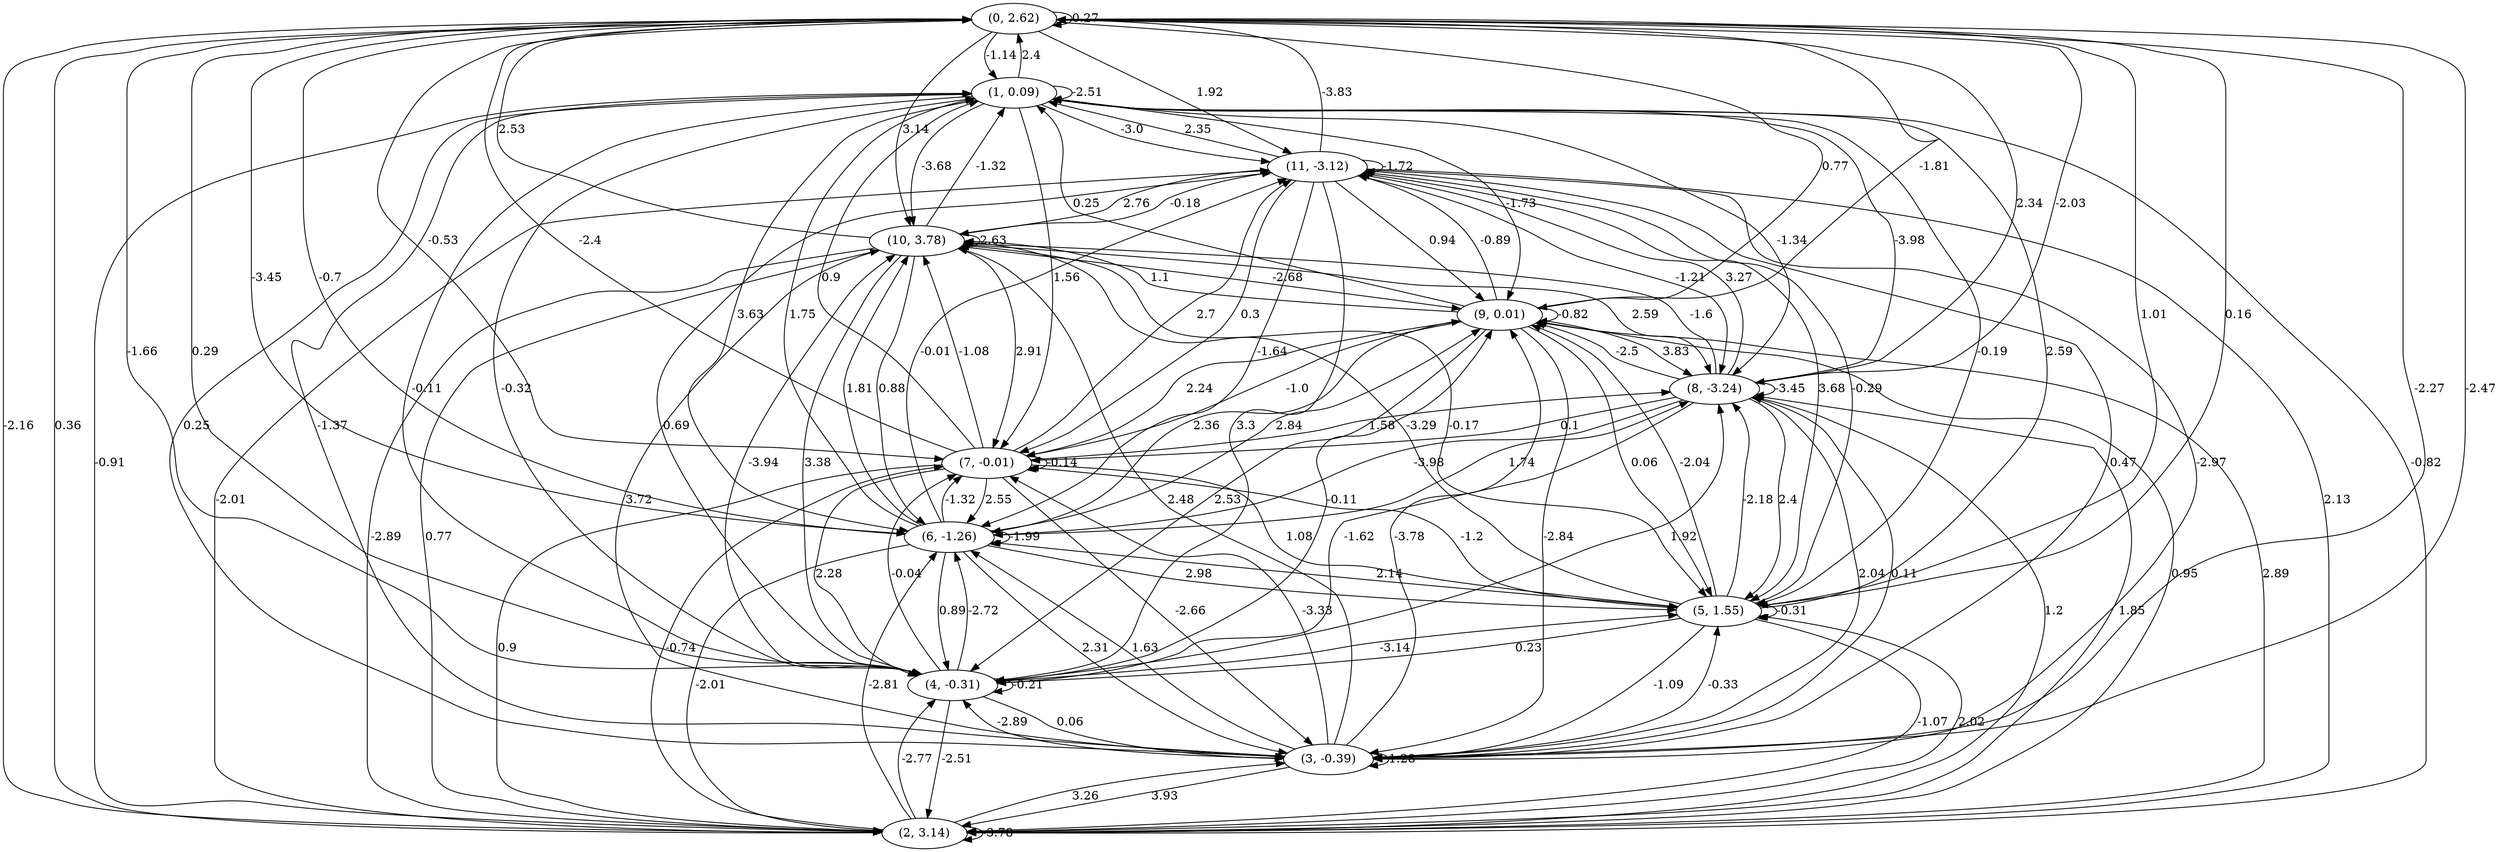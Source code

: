 digraph {
    0 [ label = "(0, 2.62)" ]
    1 [ label = "(1, 0.09)" ]
    2 [ label = "(2, 3.14)" ]
    3 [ label = "(3, -0.39)" ]
    4 [ label = "(4, -0.31)" ]
    5 [ label = "(5, 1.55)" ]
    6 [ label = "(6, -1.26)" ]
    7 [ label = "(7, -0.01)" ]
    8 [ label = "(8, -3.24)" ]
    9 [ label = "(9, 0.01)" ]
    10 [ label = "(10, 3.78)" ]
    11 [ label = "(11, -3.12)" ]
    0 -> 0 [ label = "0.27" ]
    1 -> 1 [ label = "-2.51" ]
    2 -> 2 [ label = "-3.78" ]
    3 -> 3 [ label = "1.28" ]
    4 -> 4 [ label = "-0.21" ]
    5 -> 5 [ label = "-0.31" ]
    6 -> 6 [ label = "-1.99" ]
    7 -> 7 [ label = "-0.14" ]
    8 -> 8 [ label = "-3.45" ]
    9 -> 9 [ label = "-0.82" ]
    10 -> 10 [ label = "2.63" ]
    11 -> 11 [ label = "-1.72" ]
    1 -> 0 [ label = "2.4" ]
    2 -> 0 [ label = "0.36" ]
    3 -> 0 [ label = "-2.47" ]
    4 -> 0 [ label = "0.29" ]
    5 -> 0 [ label = "0.16" ]
    6 -> 0 [ label = "-0.7" ]
    7 -> 0 [ label = "-2.4" ]
    8 -> 0 [ label = "-2.03" ]
    9 -> 0 [ label = "-1.81" ]
    10 -> 0 [ label = "2.53" ]
    11 -> 0 [ label = "-3.83" ]
    0 -> 1 [ label = "-1.14" ]
    2 -> 1 [ label = "-0.91" ]
    3 -> 1 [ label = "-1.37" ]
    4 -> 1 [ label = "-0.32" ]
    5 -> 1 [ label = "2.59" ]
    6 -> 1 [ label = "1.75" ]
    7 -> 1 [ label = "0.9" ]
    8 -> 1 [ label = "-3.98" ]
    9 -> 1 [ label = "0.25" ]
    10 -> 1 [ label = "-1.32" ]
    11 -> 1 [ label = "2.35" ]
    0 -> 2 [ label = "-2.16" ]
    1 -> 2 [ label = "-0.82" ]
    3 -> 2 [ label = "3.93" ]
    4 -> 2 [ label = "-2.51" ]
    5 -> 2 [ label = "-1.07" ]
    6 -> 2 [ label = "-2.01" ]
    7 -> 2 [ label = "0.9" ]
    8 -> 2 [ label = "1.2" ]
    9 -> 2 [ label = "0.95" ]
    10 -> 2 [ label = "-2.89" ]
    11 -> 2 [ label = "2.13" ]
    0 -> 3 [ label = "-2.27" ]
    1 -> 3 [ label = "0.25" ]
    2 -> 3 [ label = "3.26" ]
    4 -> 3 [ label = "0.06" ]
    5 -> 3 [ label = "-1.09" ]
    6 -> 3 [ label = "2.31" ]
    7 -> 3 [ label = "-2.66" ]
    8 -> 3 [ label = "2.04" ]
    9 -> 3 [ label = "-2.84" ]
    10 -> 3 [ label = "3.72" ]
    11 -> 3 [ label = "-2.97" ]
    0 -> 4 [ label = "-1.66" ]
    1 -> 4 [ label = "-0.11" ]
    2 -> 4 [ label = "-2.77" ]
    3 -> 4 [ label = "-2.89" ]
    5 -> 4 [ label = "0.23" ]
    6 -> 4 [ label = "0.89" ]
    7 -> 4 [ label = "2.28" ]
    8 -> 4 [ label = "-1.62" ]
    9 -> 4 [ label = "2.53" ]
    10 -> 4 [ label = "3.38" ]
    11 -> 4 [ label = "3.3" ]
    0 -> 5 [ label = "1.01" ]
    1 -> 5 [ label = "-0.19" ]
    2 -> 5 [ label = "2.02" ]
    3 -> 5 [ label = "-0.33" ]
    4 -> 5 [ label = "-3.14" ]
    6 -> 5 [ label = "2.98" ]
    7 -> 5 [ label = "1.08" ]
    8 -> 5 [ label = "2.4" ]
    9 -> 5 [ label = "0.06" ]
    10 -> 5 [ label = "-0.17" ]
    11 -> 5 [ label = "3.68" ]
    0 -> 6 [ label = "-3.45" ]
    1 -> 6 [ label = "3.63" ]
    2 -> 6 [ label = "-2.81" ]
    3 -> 6 [ label = "1.63" ]
    4 -> 6 [ label = "-2.72" ]
    5 -> 6 [ label = "2.14" ]
    7 -> 6 [ label = "2.55" ]
    8 -> 6 [ label = "-3.98" ]
    9 -> 6 [ label = "2.36" ]
    10 -> 6 [ label = "0.88" ]
    11 -> 6 [ label = "-1.64" ]
    0 -> 7 [ label = "-0.53" ]
    1 -> 7 [ label = "1.56" ]
    2 -> 7 [ label = "-0.74" ]
    3 -> 7 [ label = "-3.33" ]
    4 -> 7 [ label = "-0.04" ]
    5 -> 7 [ label = "-1.2" ]
    6 -> 7 [ label = "-1.32" ]
    8 -> 7 [ label = "0.1" ]
    9 -> 7 [ label = "-1.0" ]
    10 -> 7 [ label = "2.91" ]
    11 -> 7 [ label = "0.3" ]
    0 -> 8 [ label = "2.34" ]
    1 -> 8 [ label = "-1.34" ]
    2 -> 8 [ label = "1.85" ]
    3 -> 8 [ label = "0.11" ]
    4 -> 8 [ label = "1.92" ]
    5 -> 8 [ label = "-2.18" ]
    6 -> 8 [ label = "1.74" ]
    7 -> 8 [ label = "1.58" ]
    9 -> 8 [ label = "3.83" ]
    10 -> 8 [ label = "2.59" ]
    11 -> 8 [ label = "-1.21" ]
    0 -> 9 [ label = "0.77" ]
    1 -> 9 [ label = "-1.73" ]
    2 -> 9 [ label = "2.89" ]
    3 -> 9 [ label = "-3.78" ]
    4 -> 9 [ label = "-0.11" ]
    5 -> 9 [ label = "-2.04" ]
    6 -> 9 [ label = "2.84" ]
    7 -> 9 [ label = "2.24" ]
    8 -> 9 [ label = "-2.5" ]
    10 -> 9 [ label = "-2.68" ]
    11 -> 9 [ label = "0.94" ]
    0 -> 10 [ label = "3.14" ]
    1 -> 10 [ label = "-3.68" ]
    2 -> 10 [ label = "0.77" ]
    3 -> 10 [ label = "2.48" ]
    4 -> 10 [ label = "-3.94" ]
    5 -> 10 [ label = "-3.29" ]
    6 -> 10 [ label = "1.81" ]
    7 -> 10 [ label = "-1.08" ]
    8 -> 10 [ label = "-1.6" ]
    9 -> 10 [ label = "1.1" ]
    11 -> 10 [ label = "2.76" ]
    0 -> 11 [ label = "1.92" ]
    1 -> 11 [ label = "-3.0" ]
    2 -> 11 [ label = "-2.01" ]
    3 -> 11 [ label = "0.47" ]
    4 -> 11 [ label = "0.69" ]
    5 -> 11 [ label = "-0.29" ]
    6 -> 11 [ label = "-0.01" ]
    7 -> 11 [ label = "2.7" ]
    8 -> 11 [ label = "3.27" ]
    9 -> 11 [ label = "-0.89" ]
    10 -> 11 [ label = "-0.18" ]
}

